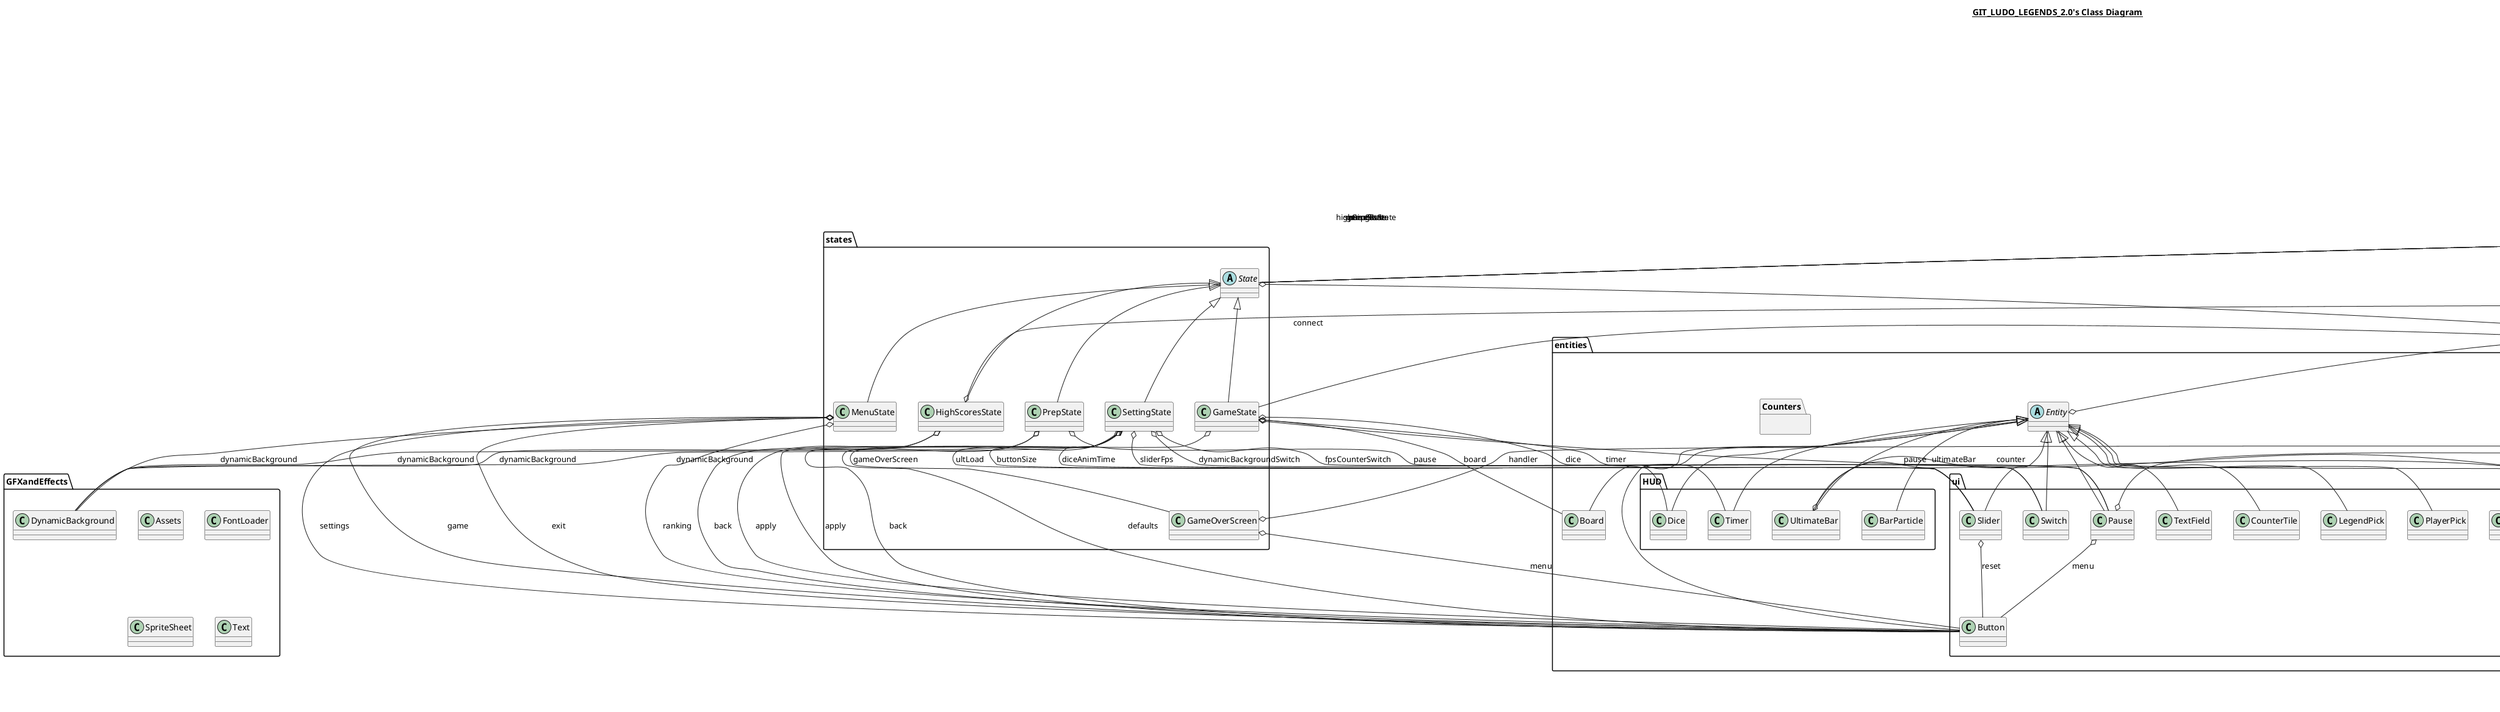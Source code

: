 @startuml

title __GIT_LUDO_LEGENDS_2.0's Class Diagram__\n

  namespace entities {
    class entities.Board {
    }
  }
  

  namespace entities {
    namespace Counters {
      class entities.counters.Albali {
      }
    }
  }
  

  namespace entities {
    namespace Counters {
      abstract class entities.counters.Counter {
      }
    }
  }
  

  namespace entities {
    namespace Counters {
      class entities.counters.Funi {
      }
    }
  }
  

  namespace entities {
    namespace Counters {
      class entities.counters.Intan {
      }
    }
  }
  

  namespace entities {
    namespace Counters {
      class entities.counters.Lich {
      }
    }
  }
  

  namespace entities {
    namespace Counters {
      class entities.counters.Mira {
      }
    }
  }
  

  namespace entities {
    namespace Counters {
      class entities.counters.Polaris {
      }
    }
  }
  

  namespace entities {
    namespace Counters {
      class entities.counters.Samaya {
      }
    }
  }
  

  namespace entities {
    namespace Counters {
      class entities.counters.Saph {
      }
    }
  }
  

  namespace entities {
    namespace Counters {
      class entities.counters.Venator {
      }
    }
  }
  

  namespace entities {
    abstract class entities.Entity {
    }
  }
  

  namespace entities {
    namespace HUD {
      class entities.HUD.BarParticle {
      }
    }
  }
  

  namespace entities {
    namespace HUD {
      class entities.HUD.Dice {
      }
    }
  }
  

  namespace entities {
    namespace HUD {
      class entities.HUD.Timer {
      }
    }
  }
  

  namespace entities {
    namespace HUD {
      class entities.HUD.UltimateBar {
      }
    }
  }
  

  namespace entities {
    class players.PositionOnMap {
    }
  }
  

  namespace entities {
    namespace ui {
      class entities.ui.Button {
      }
    }
  }
  

  namespace entities {
    namespace ui {
      class entities.ui.CounterTile {
      }
    }
  }
  

  namespace entities {
    namespace ui {
      class entities.ui.LegendPick {
      }
    }
  }
  

  namespace entities {
    namespace ui {
      class entities.ui.Pause {
      }
    }
  }
  

  namespace entities {
    namespace ui {
      class entities.ui.PlayerPick {
      }
    }
  }
  

  namespace entities {
    namespace ui {
      class entities.ui.Slider {
      }
    }
  }
  

  namespace entities {
    namespace ui {
      class entities.ui.Switch {
      }
    }
  }
  

  namespace entities {
    namespace ui {
      class entities.ui.TextField {
      }
    }
  }
  

  namespace entities {
    namespace ui {
      class entities.ui.Tile {
      }
    }
  }
  

  namespace GFXandEffects {
    class GFXandEffects.Assets {
    }
  }
  

  namespace GFXandEffects {
    class GFXandEffects.DynamicBackground {
    }
  }
  

  namespace GFXandEffects {
    class GFXandEffects.FontLoader {
    }
  }
  

  namespace GFXandEffects {
    class GFXandEffects.SpriteSheet {
    }
  }
  

  namespace GFXandEffects {
    class GFXandEffects.Text {
    }
  }
  

  namespace players {
    class players.Blank {
    }
  }
  

  namespace players {
    class players.Bot {
    }
  }
  

  namespace players {
    class players.Person {
    }
  }
  

  namespace players {
    abstract class players.Player {
    }
  }
  

  namespace players {
    class players.PlayerData {
    }
  }
  

  namespace display {
    class display.Display {
    }
  }
  

  namespace input {
    class input.KeyboardManager {
    }
  }
  

  namespace input {
    class input.MouseManager {
    }
  }
  

  namespace ludogame {
    class ludogame.DBConnect {
    }
  }
  

  namespace ludogame {
    class ludogame.Game {
    }
  }
  

  namespace ludogame {
    class ludogame.Handler {
    }
  }
  

  namespace ludogame {
    class ludogame.Launcher {
    }
  }
  

  namespace ludogame {
    class ludogame.LoadingScreen {
    }
  }
  

  namespace states {
    class states.GameOverScreen {
    }
  }
  

  namespace states {
    class states.GameState {
    }
  }
  

  namespace states {
    class states.HighScoresState {
    }
  }
  

  namespace states {
    class states.MenuState {
    }
  }
  

  namespace states {
    class states.PrepState {
    }
  }
  

  namespace states {
    class states.SettingState {
    }
  }
  

  namespace states {
    abstract class states.State {
    }
  }
  

  entities.Board -up-|> entities.Entity
  entities.counters.Albali -up-|> entities.counters.Counter
  entities.counters.Counter -up-|> entities.Entity
  entities.counters.Counter o-- players.PositionOnMap : pos
  entities.counters.Counter o-- entities.HUD.UltimateBar : ultimateBar
  entities.counters.Counter o-- players.PositionOnMap : bufferedPosition
  entities.counters.Funi -up-|> entities.counters.Counter
  entities.counters.Intan -up-|> entities.counters.Counter
  entities.counters.Lich -up-|> entities.counters.Counter
  entities.counters.Mira -up-|> entities.counters.Counter
  entities.counters.Polaris -up-|> entities.counters.Counter
  entities.counters.Samaya -up-|> entities.counters.Counter
  entities.counters.Saph -up-|> entities.counters.Counter
  entities.counters.Venator -up-|> entities.counters.Counter
  entities.Entity o-- ludogame.Handler : handler
  entities.HUD.BarParticle -up-|> entities.Entity
  entities.HUD.Dice -up-|> entities.Entity
  entities.HUD.Timer -up-|> entities.Entity
  entities.HUD.UltimateBar -up-|> entities.Entity
  entities.HUD.UltimateBar o-- entities.counters.Counter : counter
  entities.ui.Button -up-|> entities.Entity
  entities.ui.CounterTile -up-|> entities.Entity
  entities.ui.LegendPick -up-|> entities.Entity
  entities.ui.Pause -up-|> entities.Entity
  entities.ui.Pause o-- ludogame.Handler : handler
  entities.ui.Pause o-- entities.ui.Button : menu
  entities.ui.PlayerPick -up-|> entities.Entity
  entities.ui.Slider -up-|> entities.Entity
  entities.ui.Slider o-- entities.ui.Button : reset
  entities.ui.Switch -up-|> entities.Entity
  entities.ui.TextField -up-|> entities.Entity
  entities.ui.Tile o-- ludogame.Handler : handler
  players.Blank -up-|> players.Player
  players.Bot -up-|> players.Player
  players.Person -up-|> players.Player
  players.Player o-- players.PositionOnMap : endingPos
  players.Player o-- ludogame.Handler : handler
  players.Player o-- players.PositionOnMap : startingPos
  input.KeyboardManager .up.|> java.awt.event.KeyListener
  input.MouseManager .up.|> java.awt.event.MouseListener
  input.MouseManager .up.|> java.awt.event.MouseMotionListener
  ludogame.Game .up.|> java.lang.Runnable
  ludogame.Game o-- states.State : gameState
  ludogame.Game o-- states.State : highScoresState
  ludogame.Game o-- states.State : menuState
  ludogame.Game o-- states.State : prepState
  ludogame.Game o-- states.State : settingState
  ludogame.Game o-- display.Display : display
  ludogame.Game o-- ludogame.Handler : handler
  ludogame.Game o-- input.KeyboardManager : keyboardManager
  ludogame.Game o-- input.MouseManager : mouseManager
  ludogame.Handler o-- display.Display : display
  ludogame.Handler o-- ludogame.Game : game
  ludogame.Handler o-- states.GameState : gameState
  ludogame.Handler o-- ludogame.LoadingScreen : loadingScreen
  ludogame.LoadingScreen .up.|> java.lang.Runnable
  ludogame.LoadingScreen o-- display.Display : display
  ludogame.LoadingScreen o-- ludogame.Handler : handler
  states.GameOverScreen o-- ludogame.Handler : handler
  states.GameOverScreen o-- entities.ui.Button : menu
  states.GameState -up-|> states.State
  states.GameState o-- entities.Board : board
  states.GameState o-- entities.HUD.Dice : dice
  states.GameState o-- states.GameOverScreen : gameOverScreen
  states.GameState o-- entities.ui.Pause : pause
  states.GameState o-- entities.HUD.Timer : timer
  states.HighScoresState -up-|> states.State
  states.HighScoresState o-- entities.ui.Button : back
  states.HighScoresState o-- ludogame.DBConnect : connect
  states.HighScoresState o-- GFXandEffects.DynamicBackground : dynamicBackground
  states.MenuState -up-|> states.State
  states.MenuState o-- GFXandEffects.DynamicBackground : dynamicBackground
  states.MenuState o-- entities.ui.Button : exit
  states.MenuState o-- entities.ui.Button : game
  states.MenuState o-- entities.ui.Button : ranking
  states.MenuState o-- entities.ui.Button : settings
  states.PrepState -up-|> states.State
  states.PrepState o-- GFXandEffects.DynamicBackground : dynamicBackground
  states.PrepState o-- entities.ui.Button : apply
  states.PrepState o-- entities.ui.Pause : pause
  states.SettingState -up-|> states.State
  states.SettingState o-- entities.ui.Button : apply
  states.SettingState o-- entities.ui.Button : back
  states.SettingState o-- entities.ui.Slider : buttonSize
  states.SettingState o-- entities.ui.Button : defaults
  states.SettingState o-- entities.ui.Slider : diceAnimTime
  states.SettingState o-- GFXandEffects.DynamicBackground : dynamicBackground
  states.SettingState o-- entities.ui.Switch : dynamicBackgroundSwitch
  states.SettingState o-- entities.ui.Switch : fpsCounterSwitch
  states.SettingState o-- entities.ui.Slider : sliderFps
  states.SettingState o-- entities.ui.Slider : ultLoad
  states.State o-- ludogame.Handler : handler


right footer


PlantUML diagram generated by SketchIt! (https://bitbucket.org/pmesmeur/sketch.it)
For more information about this tool, please contact philippe.mesmeur@gmail.com
endfooter

@enduml
